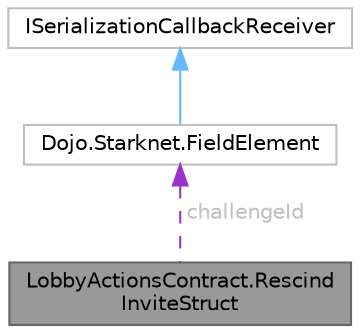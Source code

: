 digraph "LobbyActionsContract.RescindInviteStruct"
{
 // LATEX_PDF_SIZE
  bgcolor="transparent";
  edge [fontname=Helvetica,fontsize=10,labelfontname=Helvetica,labelfontsize=10];
  node [fontname=Helvetica,fontsize=10,shape=box,height=0.2,width=0.4];
  Node1 [id="Node000001",label="LobbyActionsContract.Rescind\lInviteStruct",height=0.2,width=0.4,color="gray40", fillcolor="grey60", style="filled", fontcolor="black",tooltip="Created:"];
  Node2 -> Node1 [id="edge1_Node000001_Node000002",dir="back",color="darkorchid3",style="dashed",tooltip=" ",label=" challengeId",fontcolor="grey" ];
  Node2 [id="Node000002",label="Dojo.Starknet.FieldElement",height=0.2,width=0.4,color="grey75", fillcolor="white", style="filled",URL="$class_dojo_1_1_starknet_1_1_field_element.html",tooltip=" "];
  Node3 -> Node2 [id="edge2_Node000002_Node000003",dir="back",color="steelblue1",style="solid",tooltip=" "];
  Node3 [id="Node000003",label="ISerializationCallbackReceiver",height=0.2,width=0.4,color="grey75", fillcolor="white", style="filled",tooltip=" "];
}
